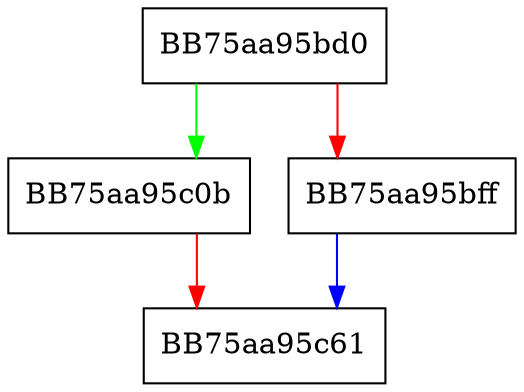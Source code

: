 digraph FileDisinfectionProvider {
  node [shape="box"];
  graph [splines=ortho];
  BB75aa95bd0 -> BB75aa95c0b [color="green"];
  BB75aa95bd0 -> BB75aa95bff [color="red"];
  BB75aa95bff -> BB75aa95c61 [color="blue"];
  BB75aa95c0b -> BB75aa95c61 [color="red"];
}